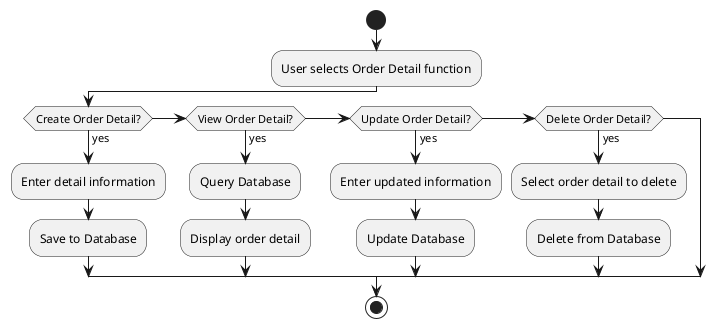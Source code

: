 @startuml
start
:User selects Order Detail function;
if (Create Order Detail?) then (yes)
  :Enter detail information;
  :Save to Database;
elseif (View Order Detail?) then (yes)
  :Query Database;
  :Display order detail;
elseif (Update Order Detail?) then (yes)
  :Enter updated information;
  :Update Database;
elseif (Delete Order Detail?) then (yes)
  :Select order detail to delete;
  :Delete from Database;
endif
stop
@enduml
